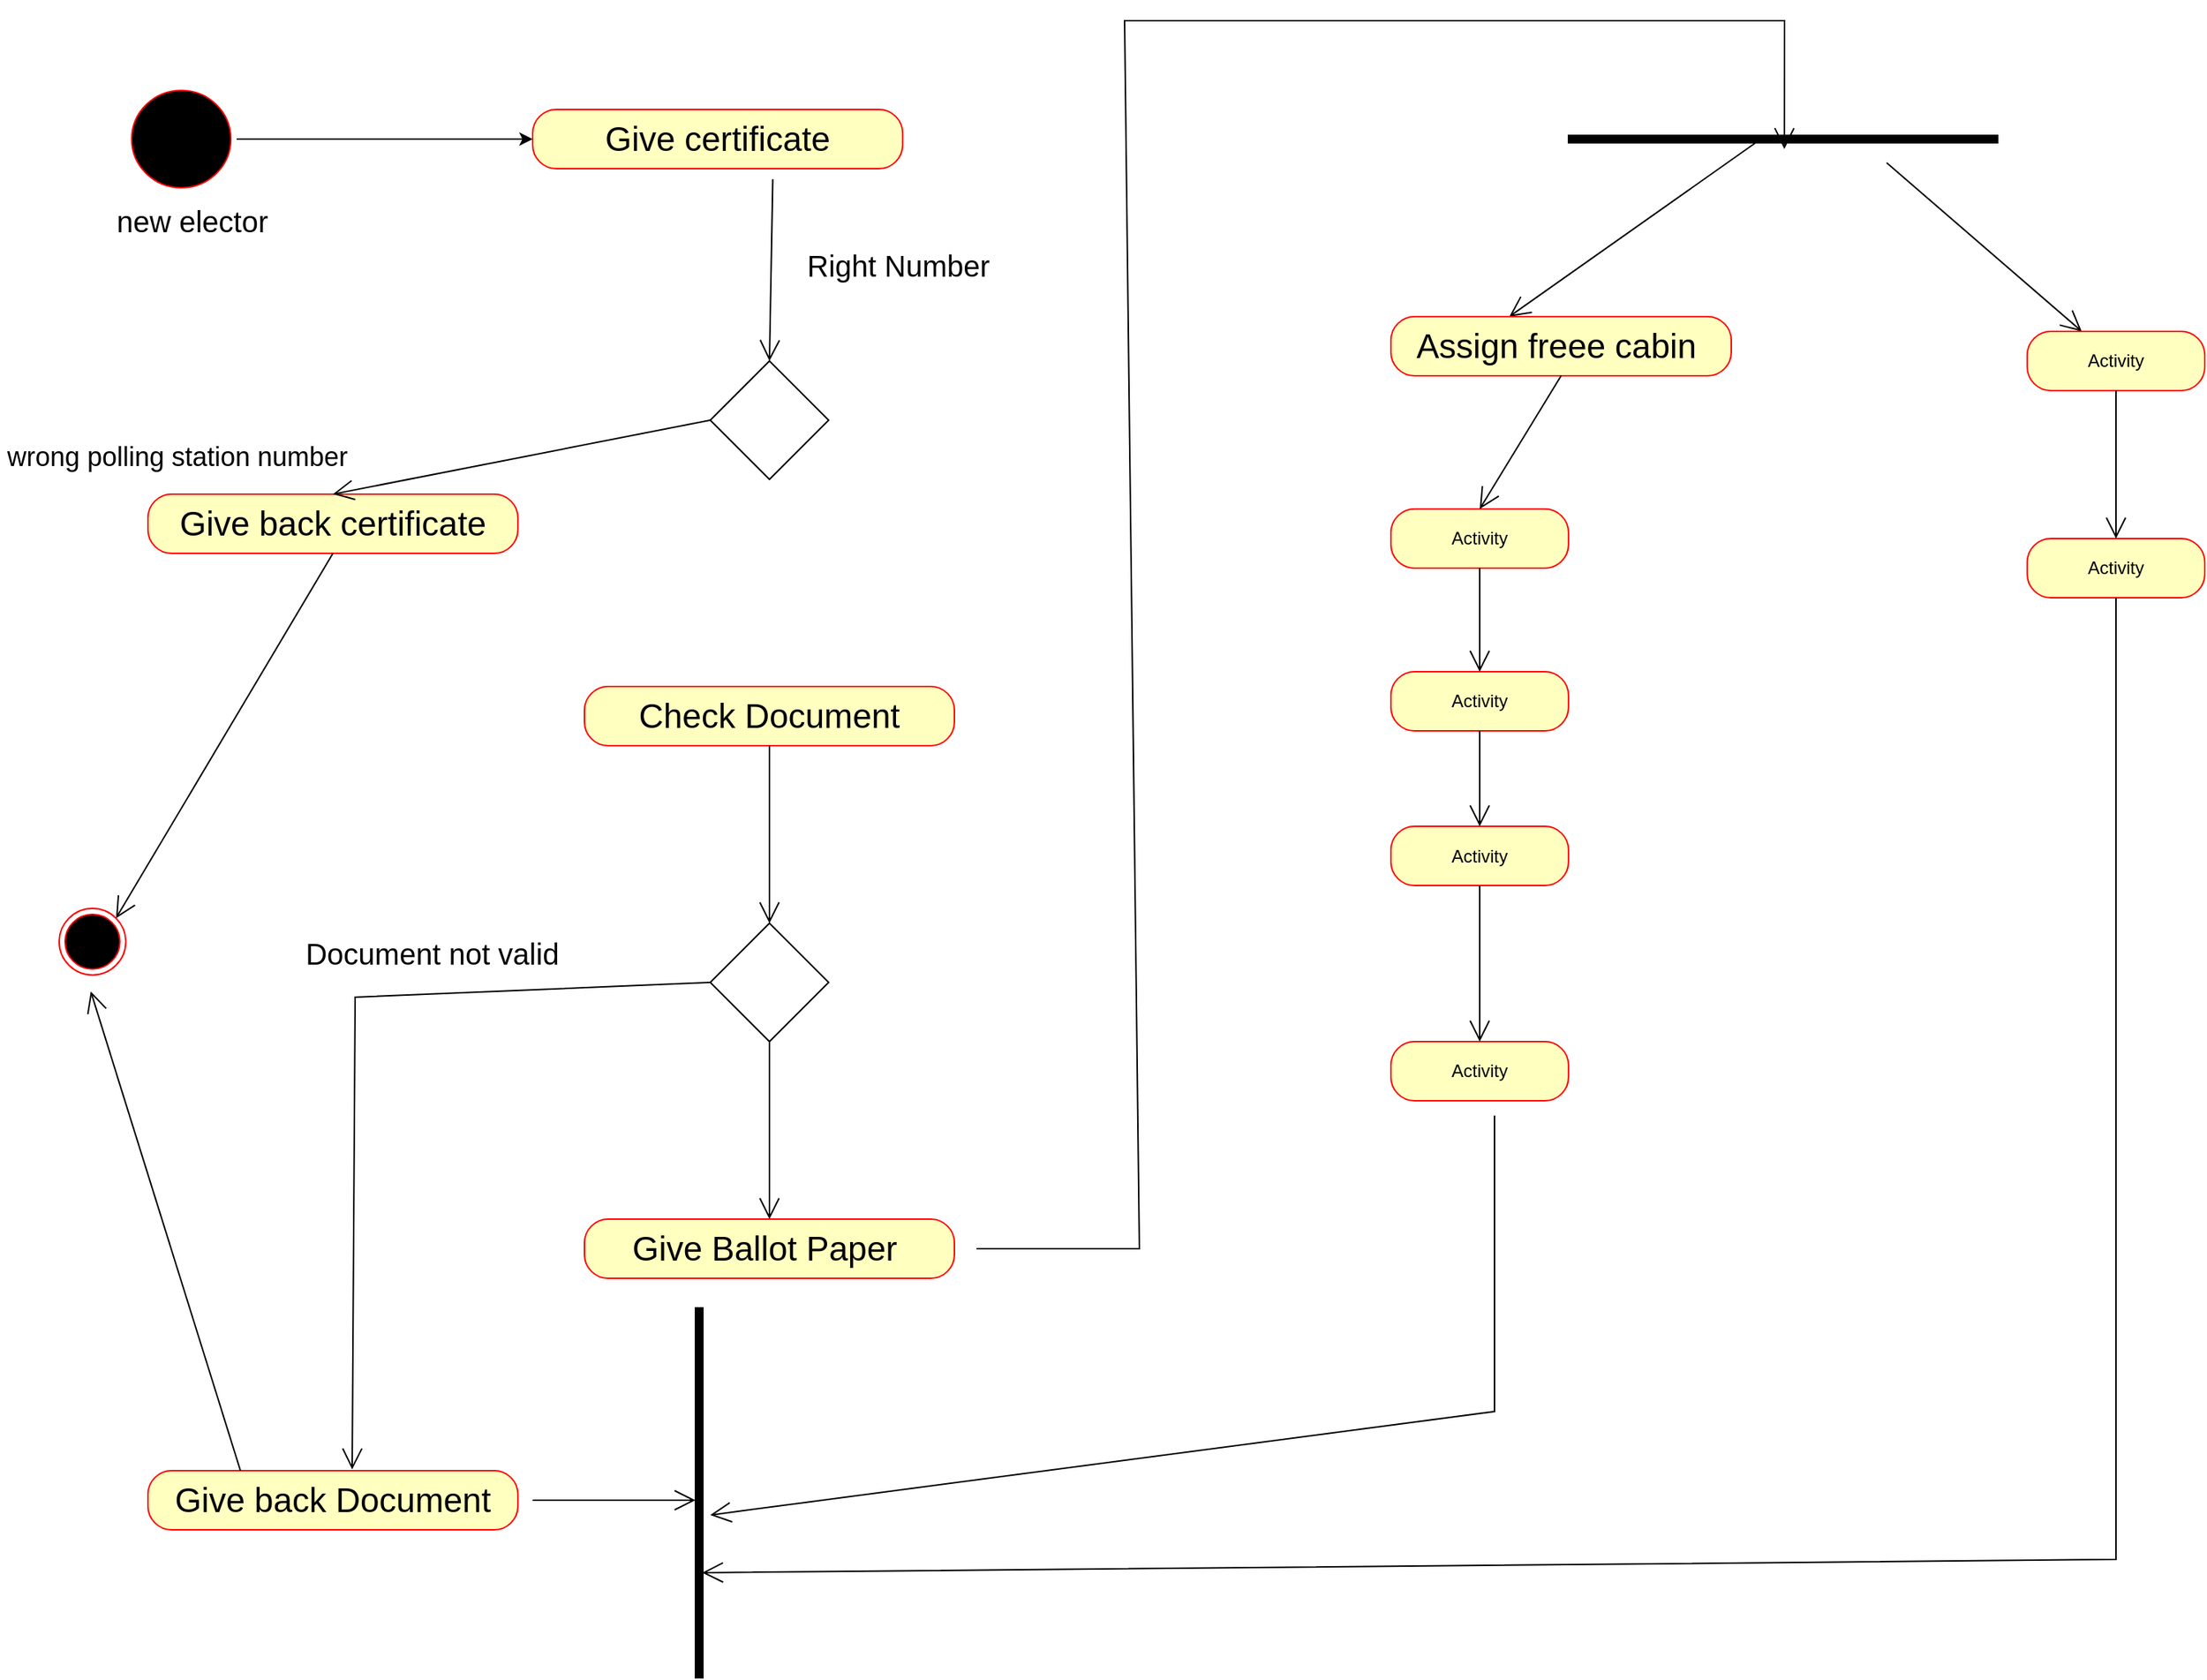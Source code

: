 <mxfile version="22.0.5" type="device">
  <diagram id="C5RBs43oDa-KdzZeNtuy" name="Page-1">
    <mxGraphModel dx="2722" dy="1035" grid="1" gridSize="10" guides="1" tooltips="1" connect="1" arrows="1" fold="1" page="1" pageScale="1" pageWidth="827" pageHeight="1169" math="0" shadow="0">
      <root>
        <mxCell id="WIyWlLk6GJQsqaUBKTNV-0" />
        <mxCell id="WIyWlLk6GJQsqaUBKTNV-1" parent="WIyWlLk6GJQsqaUBKTNV-0" />
        <mxCell id="uQH5sqy9IkEoPEDaw30T-36" style="edgeStyle=orthogonalEdgeStyle;rounded=0;orthogonalLoop=1;jettySize=auto;html=1;exitX=0.5;exitY=0;exitDx=0;exitDy=0;" edge="1" parent="WIyWlLk6GJQsqaUBKTNV-1" source="uQH5sqy9IkEoPEDaw30T-5">
          <mxGeometry relative="1" as="geometry">
            <mxPoint x="359.462" y="249.308" as="targetPoint" />
          </mxGeometry>
        </mxCell>
        <mxCell id="uQH5sqy9IkEoPEDaw30T-5" value="" style="rhombus;whiteSpace=wrap;html=1;" vertex="1" parent="WIyWlLk6GJQsqaUBKTNV-1">
          <mxGeometry x="320" y="250" width="80" height="80" as="geometry" />
        </mxCell>
        <mxCell id="uQH5sqy9IkEoPEDaw30T-9" value="" style="rhombus;whiteSpace=wrap;html=1;" vertex="1" parent="WIyWlLk6GJQsqaUBKTNV-1">
          <mxGeometry x="320" y="630" width="80" height="80" as="geometry" />
        </mxCell>
        <mxCell id="uQH5sqy9IkEoPEDaw30T-24" value="" style="edgeStyle=orthogonalEdgeStyle;rounded=0;orthogonalLoop=1;jettySize=auto;html=1;" edge="1" parent="WIyWlLk6GJQsqaUBKTNV-1" source="uQH5sqy9IkEoPEDaw30T-19">
          <mxGeometry relative="1" as="geometry">
            <mxPoint x="200" y="100" as="targetPoint" />
          </mxGeometry>
        </mxCell>
        <mxCell id="uQH5sqy9IkEoPEDaw30T-19" value="" style="ellipse;html=1;shape=startState;fillColor=#000000;strokeColor=#ff0000;" vertex="1" parent="WIyWlLk6GJQsqaUBKTNV-1">
          <mxGeometry x="-75" y="63.13" width="75" height="73.75" as="geometry" />
        </mxCell>
        <mxCell id="uQH5sqy9IkEoPEDaw30T-27" value="&lt;font style=&quot;font-size: 23px;&quot;&gt;Give back certificate&lt;/font&gt;" style="rounded=1;whiteSpace=wrap;html=1;arcSize=40;fontColor=#000000;fillColor=#ffffc0;strokeColor=#ff0000;" vertex="1" parent="WIyWlLk6GJQsqaUBKTNV-1">
          <mxGeometry x="-60" y="340" width="250" height="40" as="geometry" />
        </mxCell>
        <mxCell id="uQH5sqy9IkEoPEDaw30T-29" value="&lt;font style=&quot;font-size: 23px;&quot;&gt;Give certificate&lt;/font&gt;" style="rounded=1;whiteSpace=wrap;html=1;arcSize=40;fontColor=#000000;fillColor=#ffffc0;strokeColor=#ff0000;" vertex="1" parent="WIyWlLk6GJQsqaUBKTNV-1">
          <mxGeometry x="200" y="80" width="250" height="40" as="geometry" />
        </mxCell>
        <mxCell id="uQH5sqy9IkEoPEDaw30T-30" value="&lt;font style=&quot;font-size: 23px;&quot;&gt;Check Document&lt;/font&gt;" style="rounded=1;whiteSpace=wrap;html=1;arcSize=40;fontColor=#000000;fillColor=#ffffc0;strokeColor=#ff0000;" vertex="1" parent="WIyWlLk6GJQsqaUBKTNV-1">
          <mxGeometry x="235" y="470" width="250" height="40" as="geometry" />
        </mxCell>
        <mxCell id="uQH5sqy9IkEoPEDaw30T-31" value="&lt;font style=&quot;font-size: 23px;&quot;&gt;Give back Document&lt;/font&gt;" style="rounded=1;whiteSpace=wrap;html=1;arcSize=40;fontColor=#000000;fillColor=#ffffc0;strokeColor=#ff0000;" vertex="1" parent="WIyWlLk6GJQsqaUBKTNV-1">
          <mxGeometry x="-60" y="1000" width="250" height="40" as="geometry" />
        </mxCell>
        <mxCell id="uQH5sqy9IkEoPEDaw30T-32" value="&lt;font style=&quot;font-size: 23px;&quot;&gt;Give Ballot Paper&amp;nbsp;&lt;/font&gt;" style="rounded=1;whiteSpace=wrap;html=1;arcSize=40;fontColor=#000000;fillColor=#ffffc0;strokeColor=#ff0000;" vertex="1" parent="WIyWlLk6GJQsqaUBKTNV-1">
          <mxGeometry x="235" y="830" width="250" height="40" as="geometry" />
        </mxCell>
        <mxCell id="uQH5sqy9IkEoPEDaw30T-33" value="" style="endArrow=open;endFill=1;endSize=12;html=1;rounded=0;exitX=0.649;exitY=1.179;exitDx=0;exitDy=0;exitPerimeter=0;entryX=0.5;entryY=0;entryDx=0;entryDy=0;" edge="1" parent="WIyWlLk6GJQsqaUBKTNV-1" source="uQH5sqy9IkEoPEDaw30T-29" target="uQH5sqy9IkEoPEDaw30T-5">
          <mxGeometry width="160" relative="1" as="geometry">
            <mxPoint x="180" y="300" as="sourcePoint" />
            <mxPoint x="340" y="300" as="targetPoint" />
          </mxGeometry>
        </mxCell>
        <mxCell id="uQH5sqy9IkEoPEDaw30T-35" value="" style="endArrow=open;endFill=1;endSize=12;html=1;rounded=0;entryX=0.5;entryY=0;entryDx=0;entryDy=0;exitX=0;exitY=0.5;exitDx=0;exitDy=0;" edge="1" parent="WIyWlLk6GJQsqaUBKTNV-1" source="uQH5sqy9IkEoPEDaw30T-5" target="uQH5sqy9IkEoPEDaw30T-27">
          <mxGeometry width="160" relative="1" as="geometry">
            <mxPoint x="180" y="290" as="sourcePoint" />
            <mxPoint x="340" y="290" as="targetPoint" />
          </mxGeometry>
        </mxCell>
        <mxCell id="uQH5sqy9IkEoPEDaw30T-37" value="" style="endArrow=open;endFill=1;endSize=12;html=1;rounded=0;exitX=0.5;exitY=1;exitDx=0;exitDy=0;entryX=0.5;entryY=0;entryDx=0;entryDy=0;" edge="1" parent="WIyWlLk6GJQsqaUBKTNV-1" source="uQH5sqy9IkEoPEDaw30T-30" target="uQH5sqy9IkEoPEDaw30T-9">
          <mxGeometry width="160" relative="1" as="geometry">
            <mxPoint x="180" y="740" as="sourcePoint" />
            <mxPoint x="340" y="740" as="targetPoint" />
          </mxGeometry>
        </mxCell>
        <mxCell id="uQH5sqy9IkEoPEDaw30T-38" value="" style="endArrow=open;endFill=1;endSize=12;html=1;rounded=0;exitX=0.5;exitY=1;exitDx=0;exitDy=0;entryX=0.5;entryY=0;entryDx=0;entryDy=0;" edge="1" parent="WIyWlLk6GJQsqaUBKTNV-1" source="uQH5sqy9IkEoPEDaw30T-9" target="uQH5sqy9IkEoPEDaw30T-32">
          <mxGeometry width="160" relative="1" as="geometry">
            <mxPoint x="340" y="760" as="sourcePoint" />
            <mxPoint x="340" y="780" as="targetPoint" />
          </mxGeometry>
        </mxCell>
        <mxCell id="uQH5sqy9IkEoPEDaw30T-39" value="" style="endArrow=open;endFill=1;endSize=12;html=1;rounded=0;exitX=0;exitY=0.5;exitDx=0;exitDy=0;entryX=0.552;entryY=-0.021;entryDx=0;entryDy=0;entryPerimeter=0;" edge="1" parent="WIyWlLk6GJQsqaUBKTNV-1" source="uQH5sqy9IkEoPEDaw30T-9" target="uQH5sqy9IkEoPEDaw30T-31">
          <mxGeometry width="160" relative="1" as="geometry">
            <mxPoint x="180" y="740" as="sourcePoint" />
            <mxPoint x="340" y="740" as="targetPoint" />
            <Array as="points">
              <mxPoint x="80" y="680" />
            </Array>
          </mxGeometry>
        </mxCell>
        <mxCell id="uQH5sqy9IkEoPEDaw30T-40" value="" style="ellipse;html=1;shape=endState;fillColor=#000000;strokeColor=#ff0000;" vertex="1" parent="WIyWlLk6GJQsqaUBKTNV-1">
          <mxGeometry x="-120" y="620" width="45" height="45" as="geometry" />
        </mxCell>
        <mxCell id="uQH5sqy9IkEoPEDaw30T-41" value="" style="endArrow=open;endFill=1;endSize=12;html=1;rounded=0;exitX=0.5;exitY=1;exitDx=0;exitDy=0;entryX=1;entryY=0;entryDx=0;entryDy=0;" edge="1" parent="WIyWlLk6GJQsqaUBKTNV-1" source="uQH5sqy9IkEoPEDaw30T-27" target="uQH5sqy9IkEoPEDaw30T-40">
          <mxGeometry width="160" relative="1" as="geometry">
            <mxPoint x="-50" y="560" as="sourcePoint" />
            <mxPoint x="110" y="560" as="targetPoint" />
          </mxGeometry>
        </mxCell>
        <mxCell id="uQH5sqy9IkEoPEDaw30T-43" value="" style="endArrow=open;endFill=1;endSize=12;html=1;rounded=0;exitX=0.25;exitY=0;exitDx=0;exitDy=0;entryX=0.474;entryY=1.246;entryDx=0;entryDy=0;entryPerimeter=0;" edge="1" parent="WIyWlLk6GJQsqaUBKTNV-1" source="uQH5sqy9IkEoPEDaw30T-31" target="uQH5sqy9IkEoPEDaw30T-40">
          <mxGeometry width="160" relative="1" as="geometry">
            <mxPoint x="-90" y="870" as="sourcePoint" />
            <mxPoint x="70" y="870" as="targetPoint" />
          </mxGeometry>
        </mxCell>
        <mxCell id="uQH5sqy9IkEoPEDaw30T-44" value="&lt;font style=&quot;font-size: 20px;&quot;&gt;Right Number&amp;nbsp;&lt;/font&gt;" style="text;html=1;strokeColor=none;fillColor=none;align=center;verticalAlign=middle;whiteSpace=wrap;rounded=0;" vertex="1" parent="WIyWlLk6GJQsqaUBKTNV-1">
          <mxGeometry x="380" y="170" width="140" height="30" as="geometry" />
        </mxCell>
        <mxCell id="uQH5sqy9IkEoPEDaw30T-45" value="&lt;font style=&quot;font-size: 20px;&quot;&gt;Document not valid&amp;nbsp;&lt;/font&gt;" style="text;html=1;strokeColor=none;fillColor=none;align=center;verticalAlign=middle;whiteSpace=wrap;rounded=0;" vertex="1" parent="WIyWlLk6GJQsqaUBKTNV-1">
          <mxGeometry x="30" y="635" width="210" height="30" as="geometry" />
        </mxCell>
        <mxCell id="uQH5sqy9IkEoPEDaw30T-47" value="&lt;font style=&quot;font-size: 20px;&quot;&gt;new elector&lt;/font&gt;" style="text;html=1;strokeColor=none;fillColor=none;align=center;verticalAlign=middle;whiteSpace=wrap;rounded=0;" vertex="1" parent="WIyWlLk6GJQsqaUBKTNV-1">
          <mxGeometry x="-100" y="140" width="140" height="30" as="geometry" />
        </mxCell>
        <mxCell id="uQH5sqy9IkEoPEDaw30T-48" value="&lt;font style=&quot;font-size: 18px;&quot;&gt;wrong polling station number&lt;/font&gt;" style="text;html=1;strokeColor=none;fillColor=none;align=center;verticalAlign=middle;whiteSpace=wrap;rounded=0;" vertex="1" parent="WIyWlLk6GJQsqaUBKTNV-1">
          <mxGeometry x="-160" y="300" width="240" height="30" as="geometry" />
        </mxCell>
        <mxCell id="uQH5sqy9IkEoPEDaw30T-52" value="" style="html=1;points=[];perimeter=orthogonalPerimeter;fillColor=strokeColor;direction=south;" vertex="1" parent="WIyWlLk6GJQsqaUBKTNV-1">
          <mxGeometry x="900" y="97.51" width="290" height="5" as="geometry" />
        </mxCell>
        <mxCell id="uQH5sqy9IkEoPEDaw30T-53" value="" style="html=1;points=[];perimeter=orthogonalPerimeter;fillColor=strokeColor;" vertex="1" parent="WIyWlLk6GJQsqaUBKTNV-1">
          <mxGeometry x="310" y="890" width="5" height="250" as="geometry" />
        </mxCell>
        <mxCell id="uQH5sqy9IkEoPEDaw30T-55" value="" style="endArrow=open;endFill=1;endSize=12;html=1;rounded=0;" edge="1" parent="WIyWlLk6GJQsqaUBKTNV-1">
          <mxGeometry width="160" relative="1" as="geometry">
            <mxPoint x="200" y="1020" as="sourcePoint" />
            <mxPoint x="310" y="1020" as="targetPoint" />
          </mxGeometry>
        </mxCell>
        <mxCell id="uQH5sqy9IkEoPEDaw30T-58" value="" style="endArrow=open;endFill=1;endSize=12;html=1;rounded=0;entryX=1.84;entryY=0.497;entryDx=0;entryDy=0;entryPerimeter=0;" edge="1" parent="WIyWlLk6GJQsqaUBKTNV-1" target="uQH5sqy9IkEoPEDaw30T-52">
          <mxGeometry width="160" relative="1" as="geometry">
            <mxPoint x="500" y="850" as="sourcePoint" />
            <mxPoint x="880" y="10" as="targetPoint" />
            <Array as="points">
              <mxPoint x="610" y="850" />
              <mxPoint x="600" y="20" />
              <mxPoint x="1046" y="20" />
            </Array>
          </mxGeometry>
        </mxCell>
        <mxCell id="uQH5sqy9IkEoPEDaw30T-59" value="" style="endArrow=open;endFill=1;endSize=12;html=1;rounded=0;" edge="1" parent="WIyWlLk6GJQsqaUBKTNV-1">
          <mxGeometry width="160" relative="1" as="geometry">
            <mxPoint x="1030" y="100" as="sourcePoint" />
            <mxPoint x="860" y="220" as="targetPoint" />
          </mxGeometry>
        </mxCell>
        <mxCell id="uQH5sqy9IkEoPEDaw30T-60" value="" style="endArrow=open;endFill=1;endSize=12;html=1;rounded=0;" edge="1" parent="WIyWlLk6GJQsqaUBKTNV-1" source="uQH5sqy9IkEoPEDaw30T-63">
          <mxGeometry width="160" relative="1" as="geometry">
            <mxPoint x="1115" y="116" as="sourcePoint" />
            <mxPoint x="1270" y="230" as="targetPoint" />
          </mxGeometry>
        </mxCell>
        <mxCell id="uQH5sqy9IkEoPEDaw30T-61" value="&lt;font style=&quot;font-size: 23px;&quot;&gt;Assign freee cabin&amp;nbsp;&lt;/font&gt;" style="rounded=1;whiteSpace=wrap;html=1;arcSize=40;fontColor=#000000;fillColor=#ffffc0;strokeColor=#ff0000;" vertex="1" parent="WIyWlLk6GJQsqaUBKTNV-1">
          <mxGeometry x="780" y="220" width="230" height="40" as="geometry" />
        </mxCell>
        <mxCell id="uQH5sqy9IkEoPEDaw30T-64" value="" style="endArrow=open;endFill=1;endSize=12;html=1;rounded=0;" edge="1" parent="WIyWlLk6GJQsqaUBKTNV-1" target="uQH5sqy9IkEoPEDaw30T-63">
          <mxGeometry width="160" relative="1" as="geometry">
            <mxPoint x="1115" y="116" as="sourcePoint" />
            <mxPoint x="1270" y="230" as="targetPoint" />
          </mxGeometry>
        </mxCell>
        <mxCell id="uQH5sqy9IkEoPEDaw30T-63" value="Activity" style="rounded=1;whiteSpace=wrap;html=1;arcSize=40;fontColor=#000000;fillColor=#ffffc0;strokeColor=#ff0000;" vertex="1" parent="WIyWlLk6GJQsqaUBKTNV-1">
          <mxGeometry x="1210" y="230" width="120" height="40" as="geometry" />
        </mxCell>
        <mxCell id="uQH5sqy9IkEoPEDaw30T-65" value="Activity" style="rounded=1;whiteSpace=wrap;html=1;arcSize=40;fontColor=#000000;fillColor=#ffffc0;strokeColor=#ff0000;" vertex="1" parent="WIyWlLk6GJQsqaUBKTNV-1">
          <mxGeometry x="780" y="350" width="120" height="40" as="geometry" />
        </mxCell>
        <mxCell id="uQH5sqy9IkEoPEDaw30T-66" value="Activity" style="rounded=1;whiteSpace=wrap;html=1;arcSize=40;fontColor=#000000;fillColor=#ffffc0;strokeColor=#ff0000;" vertex="1" parent="WIyWlLk6GJQsqaUBKTNV-1">
          <mxGeometry x="1210" y="370" width="120" height="40" as="geometry" />
        </mxCell>
        <mxCell id="uQH5sqy9IkEoPEDaw30T-67" value="Activity" style="rounded=1;whiteSpace=wrap;html=1;arcSize=40;fontColor=#000000;fillColor=#ffffc0;strokeColor=#ff0000;" vertex="1" parent="WIyWlLk6GJQsqaUBKTNV-1">
          <mxGeometry x="780" y="460" width="120" height="40" as="geometry" />
        </mxCell>
        <mxCell id="uQH5sqy9IkEoPEDaw30T-68" value="Activity" style="rounded=1;whiteSpace=wrap;html=1;arcSize=40;fontColor=#000000;fillColor=#ffffc0;strokeColor=#ff0000;" vertex="1" parent="WIyWlLk6GJQsqaUBKTNV-1">
          <mxGeometry x="780" y="710" width="120" height="40" as="geometry" />
        </mxCell>
        <mxCell id="uQH5sqy9IkEoPEDaw30T-70" value="Activity" style="rounded=1;whiteSpace=wrap;html=1;arcSize=40;fontColor=#000000;fillColor=#ffffc0;strokeColor=#ff0000;" vertex="1" parent="WIyWlLk6GJQsqaUBKTNV-1">
          <mxGeometry x="780" y="564.5" width="120" height="40" as="geometry" />
        </mxCell>
        <mxCell id="uQH5sqy9IkEoPEDaw30T-73" value="" style="endArrow=open;endFill=1;endSize=12;html=1;rounded=0;exitX=0.5;exitY=1;exitDx=0;exitDy=0;entryX=0.5;entryY=0;entryDx=0;entryDy=0;" edge="1" parent="WIyWlLk6GJQsqaUBKTNV-1" source="uQH5sqy9IkEoPEDaw30T-61" target="uQH5sqy9IkEoPEDaw30T-65">
          <mxGeometry width="160" relative="1" as="geometry">
            <mxPoint x="980" y="250" as="sourcePoint" />
            <mxPoint x="1020" y="460" as="targetPoint" />
          </mxGeometry>
        </mxCell>
        <mxCell id="uQH5sqy9IkEoPEDaw30T-76" value="" style="endArrow=open;endFill=1;endSize=12;html=1;rounded=0;exitX=0.5;exitY=1;exitDx=0;exitDy=0;entryX=0.5;entryY=0;entryDx=0;entryDy=0;" edge="1" parent="WIyWlLk6GJQsqaUBKTNV-1" source="uQH5sqy9IkEoPEDaw30T-65" target="uQH5sqy9IkEoPEDaw30T-67">
          <mxGeometry width="160" relative="1" as="geometry">
            <mxPoint x="860" y="460" as="sourcePoint" />
            <mxPoint x="1020" y="460" as="targetPoint" />
          </mxGeometry>
        </mxCell>
        <mxCell id="uQH5sqy9IkEoPEDaw30T-77" value="" style="endArrow=open;endFill=1;endSize=12;html=1;rounded=0;entryX=0.5;entryY=0;entryDx=0;entryDy=0;" edge="1" parent="WIyWlLk6GJQsqaUBKTNV-1" target="uQH5sqy9IkEoPEDaw30T-70">
          <mxGeometry width="160" relative="1" as="geometry">
            <mxPoint x="840" y="500" as="sourcePoint" />
            <mxPoint x="1020" y="460" as="targetPoint" />
          </mxGeometry>
        </mxCell>
        <mxCell id="uQH5sqy9IkEoPEDaw30T-78" value="" style="endArrow=open;endFill=1;endSize=12;html=1;rounded=0;exitX=0.5;exitY=1;exitDx=0;exitDy=0;entryX=0.5;entryY=0;entryDx=0;entryDy=0;" edge="1" parent="WIyWlLk6GJQsqaUBKTNV-1" source="uQH5sqy9IkEoPEDaw30T-70" target="uQH5sqy9IkEoPEDaw30T-68">
          <mxGeometry width="160" relative="1" as="geometry">
            <mxPoint x="790" y="470" as="sourcePoint" />
            <mxPoint x="950" y="470" as="targetPoint" />
          </mxGeometry>
        </mxCell>
        <mxCell id="uQH5sqy9IkEoPEDaw30T-80" value="" style="endArrow=open;endFill=1;endSize=12;html=1;rounded=0;exitX=0.5;exitY=1;exitDx=0;exitDy=0;entryX=0.5;entryY=0;entryDx=0;entryDy=0;" edge="1" parent="WIyWlLk6GJQsqaUBKTNV-1" source="uQH5sqy9IkEoPEDaw30T-63" target="uQH5sqy9IkEoPEDaw30T-66">
          <mxGeometry width="160" relative="1" as="geometry">
            <mxPoint x="1040" y="470" as="sourcePoint" />
            <mxPoint x="1200" y="470" as="targetPoint" />
          </mxGeometry>
        </mxCell>
        <mxCell id="uQH5sqy9IkEoPEDaw30T-81" value="" style="endArrow=open;endFill=1;endSize=12;html=1;rounded=0;exitX=0.5;exitY=1;exitDx=0;exitDy=0;entryX=0.903;entryY=0.716;entryDx=0;entryDy=0;entryPerimeter=0;" edge="1" parent="WIyWlLk6GJQsqaUBKTNV-1" source="uQH5sqy9IkEoPEDaw30T-66" target="uQH5sqy9IkEoPEDaw30T-53">
          <mxGeometry width="160" relative="1" as="geometry">
            <mxPoint x="1040" y="470" as="sourcePoint" />
            <mxPoint x="330" y="1000" as="targetPoint" />
            <Array as="points">
              <mxPoint x="1270" y="1060" />
            </Array>
          </mxGeometry>
        </mxCell>
        <mxCell id="uQH5sqy9IkEoPEDaw30T-82" value="" style="endArrow=open;endFill=1;endSize=12;html=1;rounded=0;" edge="1" parent="WIyWlLk6GJQsqaUBKTNV-1">
          <mxGeometry width="160" relative="1" as="geometry">
            <mxPoint x="850" y="760" as="sourcePoint" />
            <mxPoint x="320" y="1030" as="targetPoint" />
            <Array as="points">
              <mxPoint x="850" y="960" />
            </Array>
          </mxGeometry>
        </mxCell>
      </root>
    </mxGraphModel>
  </diagram>
</mxfile>
